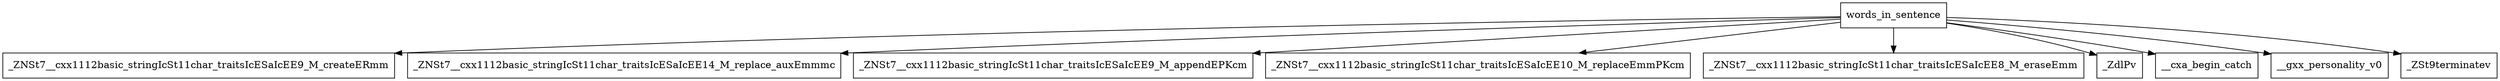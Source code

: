 digraph CallGraph {
    // Nodes representing functions
    node [shape=box];
    words_in_sentence;
    _ZNSt7__cxx1112basic_stringIcSt11char_traitsIcESaIcEE9_M_createERmm;
    _ZNSt7__cxx1112basic_stringIcSt11char_traitsIcESaIcEE14_M_replace_auxEmmmc;
    _ZNSt7__cxx1112basic_stringIcSt11char_traitsIcESaIcEE9_M_appendEPKcm;
    _ZNSt7__cxx1112basic_stringIcSt11char_traitsIcESaIcEE10_M_replaceEmmPKcm;
    _ZNSt7__cxx1112basic_stringIcSt11char_traitsIcESaIcEE8_M_eraseEmm;
    _ZdlPv;
    __cxa_begin_catch;
    __gxx_personality_v0;
    _ZSt9terminatev;
    
    // Edges representing function calls
    words_in_sentence -> _ZNSt7__cxx1112basic_stringIcSt11char_traitsIcESaIcEE9_M_createERmm;
    words_in_sentence -> _ZNSt7__cxx1112basic_stringIcSt11char_traitsIcESaIcEE14_M_replace_auxEmmmc;
    words_in_sentence -> _ZNSt7__cxx1112basic_stringIcSt11char_traitsIcESaIcEE9_M_appendEPKcm;
    words_in_sentence -> _ZNSt7__cxx1112basic_stringIcSt11char_traitsIcESaIcEE10_M_replaceEmmPKcm;
    words_in_sentence -> _ZNSt7__cxx1112basic_stringIcSt11char_traitsIcESaIcEE8_M_eraseEmm;
    words_in_sentence -> _ZdlPv;
    words_in_sentence -> __cxa_begin_catch;
    words_in_sentence -> __gxx_personality_v0;
    words_in_sentence -> _ZSt9terminatev;
}
